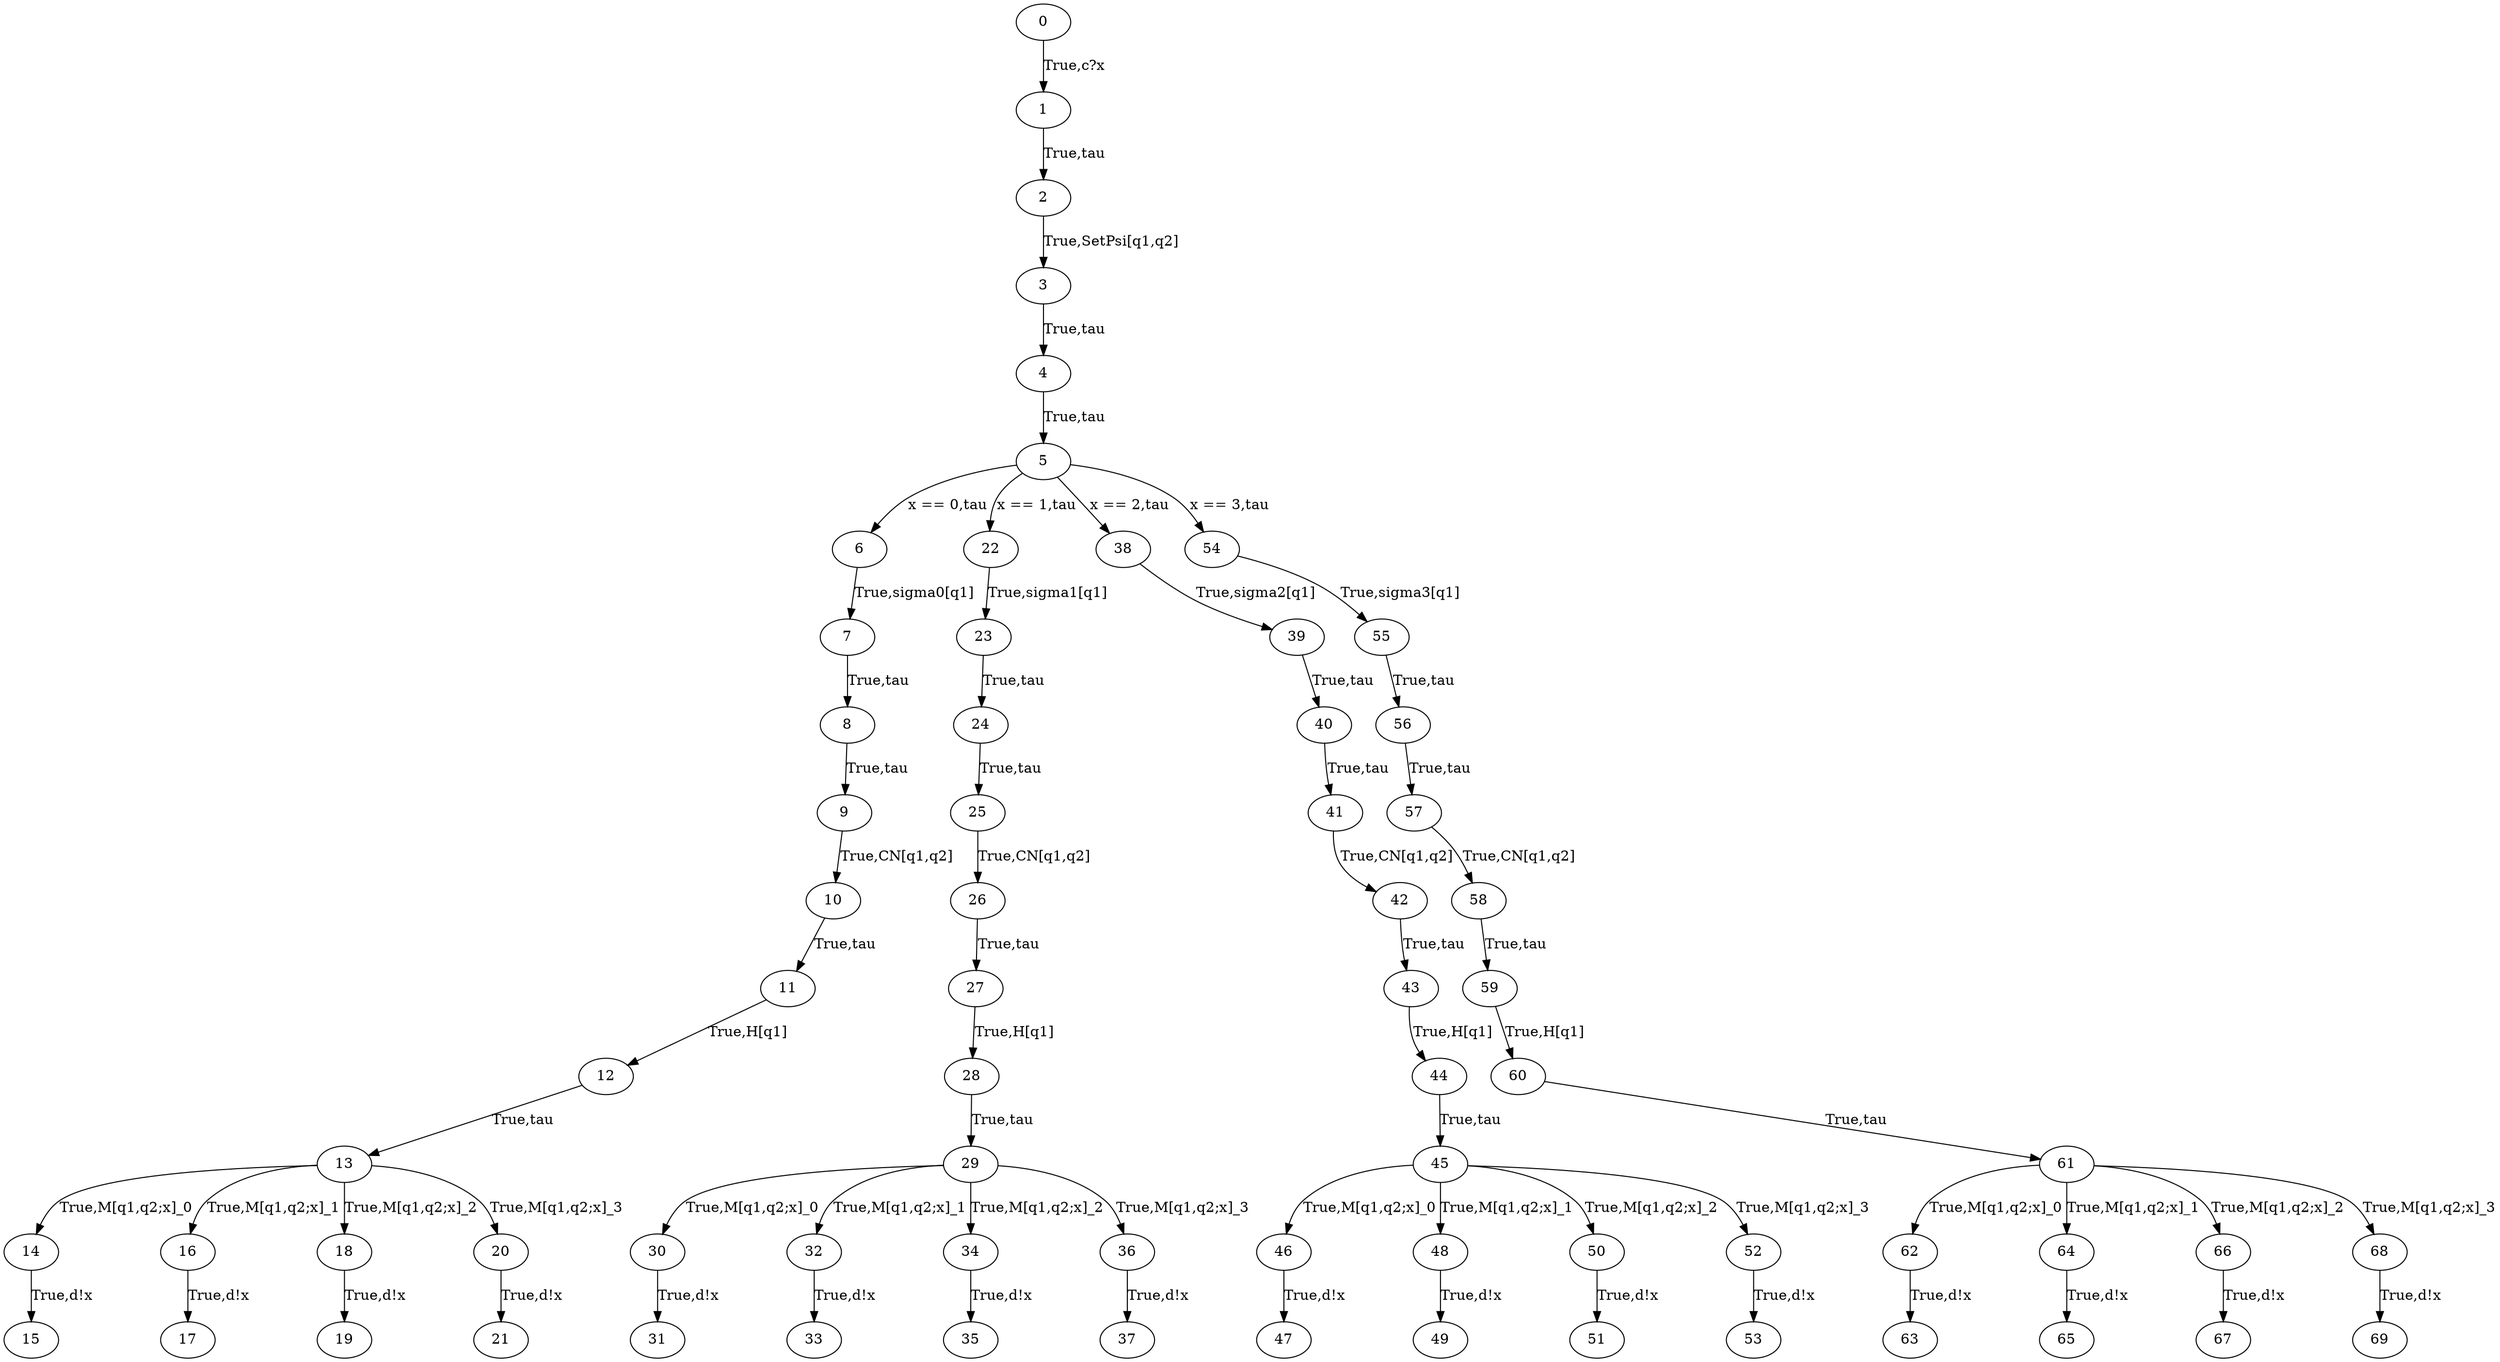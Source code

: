 // The qLTS Sdc
digraph {
	0 -> 1 [label="True,c?x"]
	1 -> 2 [label="True,tau"]
	2 -> 3 [label="True,SetPsi[q1,q2]"]
	3 -> 4 [label="True,tau"]
	4 -> 5 [label="True,tau"]
	5 -> 6 [label="x == 0,tau"]
	6 -> 7 [label="True,sigma0[q1]"]
	7 -> 8 [label="True,tau"]
	8 -> 9 [label="True,tau"]
	9 -> 10 [label="True,CN[q1,q2]"]
	10 -> 11 [label="True,tau"]
	11 -> 12 [label="True,H[q1]"]
	12 -> 13 [label="True,tau"]
	13 -> 14 [label="True,M[q1,q2;x]_0"]
	14 -> 15 [label="True,d!x"]
	13 -> 16 [label="True,M[q1,q2;x]_1"]
	16 -> 17 [label="True,d!x"]
	13 -> 18 [label="True,M[q1,q2;x]_2"]
	18 -> 19 [label="True,d!x"]
	13 -> 20 [label="True,M[q1,q2;x]_3"]
	20 -> 21 [label="True,d!x"]
	5 -> 22 [label="x == 1,tau"]
	22 -> 23 [label="True,sigma1[q1]"]
	23 -> 24 [label="True,tau"]
	24 -> 25 [label="True,tau"]
	25 -> 26 [label="True,CN[q1,q2]"]
	26 -> 27 [label="True,tau"]
	27 -> 28 [label="True,H[q1]"]
	28 -> 29 [label="True,tau"]
	29 -> 30 [label="True,M[q1,q2;x]_0"]
	30 -> 31 [label="True,d!x"]
	29 -> 32 [label="True,M[q1,q2;x]_1"]
	32 -> 33 [label="True,d!x"]
	29 -> 34 [label="True,M[q1,q2;x]_2"]
	34 -> 35 [label="True,d!x"]
	29 -> 36 [label="True,M[q1,q2;x]_3"]
	36 -> 37 [label="True,d!x"]
	5 -> 38 [label="x == 2,tau"]
	38 -> 39 [label="True,sigma2[q1]"]
	39 -> 40 [label="True,tau"]
	40 -> 41 [label="True,tau"]
	41 -> 42 [label="True,CN[q1,q2]"]
	42 -> 43 [label="True,tau"]
	43 -> 44 [label="True,H[q1]"]
	44 -> 45 [label="True,tau"]
	45 -> 46 [label="True,M[q1,q2;x]_0"]
	46 -> 47 [label="True,d!x"]
	45 -> 48 [label="True,M[q1,q2;x]_1"]
	48 -> 49 [label="True,d!x"]
	45 -> 50 [label="True,M[q1,q2;x]_2"]
	50 -> 51 [label="True,d!x"]
	45 -> 52 [label="True,M[q1,q2;x]_3"]
	52 -> 53 [label="True,d!x"]
	5 -> 54 [label="x == 3,tau"]
	54 -> 55 [label="True,sigma3[q1]"]
	55 -> 56 [label="True,tau"]
	56 -> 57 [label="True,tau"]
	57 -> 58 [label="True,CN[q1,q2]"]
	58 -> 59 [label="True,tau"]
	59 -> 60 [label="True,H[q1]"]
	60 -> 61 [label="True,tau"]
	61 -> 62 [label="True,M[q1,q2;x]_0"]
	62 -> 63 [label="True,d!x"]
	61 -> 64 [label="True,M[q1,q2;x]_1"]
	64 -> 65 [label="True,d!x"]
	61 -> 66 [label="True,M[q1,q2;x]_2"]
	66 -> 67 [label="True,d!x"]
	61 -> 68 [label="True,M[q1,q2;x]_3"]
	68 -> 69 [label="True,d!x"]
}
